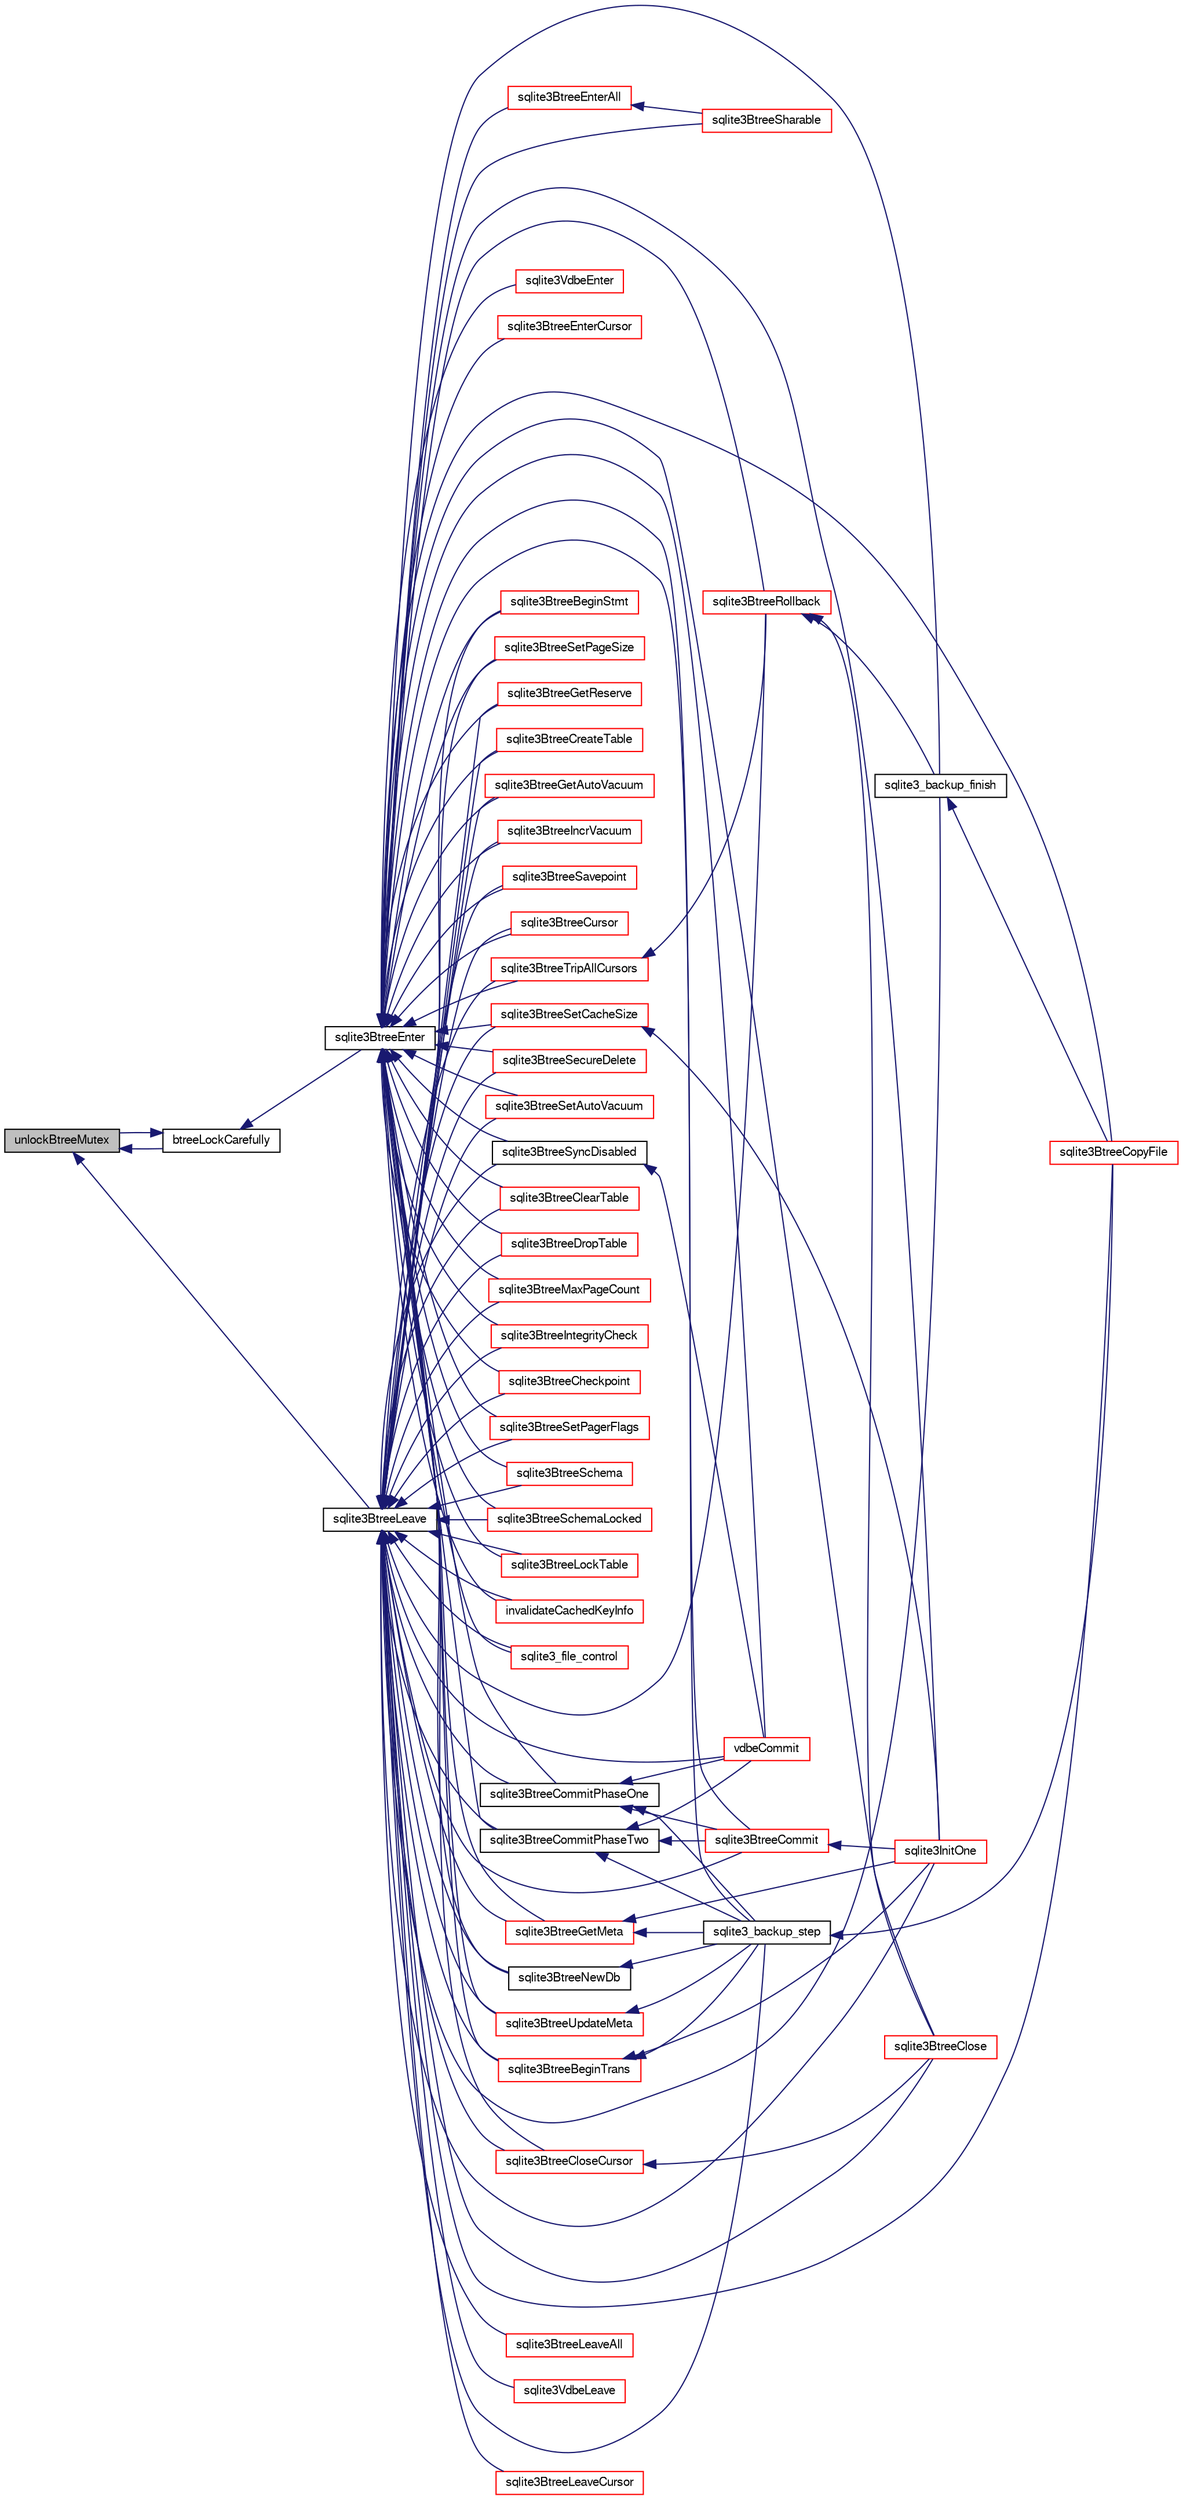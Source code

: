 digraph "unlockBtreeMutex"
{
  edge [fontname="FreeSans",fontsize="10",labelfontname="FreeSans",labelfontsize="10"];
  node [fontname="FreeSans",fontsize="10",shape=record];
  rankdir="LR";
  Node851194 [label="unlockBtreeMutex",height=0.2,width=0.4,color="black", fillcolor="grey75", style="filled", fontcolor="black"];
  Node851194 -> Node851195 [dir="back",color="midnightblue",fontsize="10",style="solid",fontname="FreeSans"];
  Node851195 [label="btreeLockCarefully",height=0.2,width=0.4,color="black", fillcolor="white", style="filled",URL="$sqlite3_8c.html#a796746b1c1e4d6926960636bd74c79d7"];
  Node851195 -> Node851194 [dir="back",color="midnightblue",fontsize="10",style="solid",fontname="FreeSans"];
  Node851195 -> Node851196 [dir="back",color="midnightblue",fontsize="10",style="solid",fontname="FreeSans"];
  Node851196 [label="sqlite3BtreeEnter",height=0.2,width=0.4,color="black", fillcolor="white", style="filled",URL="$sqlite3_8c.html#afa05d700ca373993fe6b0525b867feff"];
  Node851196 -> Node851197 [dir="back",color="midnightblue",fontsize="10",style="solid",fontname="FreeSans"];
  Node851197 [label="sqlite3BtreeEnterCursor",height=0.2,width=0.4,color="red", fillcolor="white", style="filled",URL="$sqlite3_8c.html#ac6ec0c93b556b4be3fdc81b925943256"];
  Node851196 -> Node851201 [dir="back",color="midnightblue",fontsize="10",style="solid",fontname="FreeSans"];
  Node851201 [label="sqlite3BtreeEnterAll",height=0.2,width=0.4,color="red", fillcolor="white", style="filled",URL="$sqlite3_8c.html#a7e8c5e623a61d322d3622c3e6202d735"];
  Node851201 -> Node851203 [dir="back",color="midnightblue",fontsize="10",style="solid",fontname="FreeSans"];
  Node851203 [label="sqlite3BtreeSharable",height=0.2,width=0.4,color="red", fillcolor="white", style="filled",URL="$sqlite3_8c.html#a5b815bbd21dfdfd027b08cf35afa94f6"];
  Node851196 -> Node851203 [dir="back",color="midnightblue",fontsize="10",style="solid",fontname="FreeSans"];
  Node851196 -> Node851469 [dir="back",color="midnightblue",fontsize="10",style="solid",fontname="FreeSans"];
  Node851469 [label="sqlite3BtreeClose",height=0.2,width=0.4,color="red", fillcolor="white", style="filled",URL="$sqlite3_8c.html#a729b65009b66a99200496b09c124df01"];
  Node851196 -> Node851474 [dir="back",color="midnightblue",fontsize="10",style="solid",fontname="FreeSans"];
  Node851474 [label="sqlite3BtreeSetCacheSize",height=0.2,width=0.4,color="red", fillcolor="white", style="filled",URL="$sqlite3_8c.html#ac64a997f50ee2fe50f1d2d87aef61364"];
  Node851474 -> Node851257 [dir="back",color="midnightblue",fontsize="10",style="solid",fontname="FreeSans"];
  Node851257 [label="sqlite3InitOne",height=0.2,width=0.4,color="red", fillcolor="white", style="filled",URL="$sqlite3_8c.html#ac4318b25df65269906b0379251fe9b85"];
  Node851196 -> Node851475 [dir="back",color="midnightblue",fontsize="10",style="solid",fontname="FreeSans"];
  Node851475 [label="sqlite3BtreeSetPagerFlags",height=0.2,width=0.4,color="red", fillcolor="white", style="filled",URL="$sqlite3_8c.html#ae7501dffaa3b3fcd63da529a903d8295"];
  Node851196 -> Node851477 [dir="back",color="midnightblue",fontsize="10",style="solid",fontname="FreeSans"];
  Node851477 [label="sqlite3BtreeSyncDisabled",height=0.2,width=0.4,color="black", fillcolor="white", style="filled",URL="$sqlite3_8c.html#acb2e823a141349454a5f978e291820b3"];
  Node851477 -> Node851478 [dir="back",color="midnightblue",fontsize="10",style="solid",fontname="FreeSans"];
  Node851478 [label="vdbeCommit",height=0.2,width=0.4,color="red", fillcolor="white", style="filled",URL="$sqlite3_8c.html#a5d7f1e0625451b987728f600cfe1b92d"];
  Node851196 -> Node851479 [dir="back",color="midnightblue",fontsize="10",style="solid",fontname="FreeSans"];
  Node851479 [label="sqlite3BtreeSetPageSize",height=0.2,width=0.4,color="red", fillcolor="white", style="filled",URL="$sqlite3_8c.html#ad9c65e8377c831a80e0ac1f108c43f3e"];
  Node851196 -> Node851487 [dir="back",color="midnightblue",fontsize="10",style="solid",fontname="FreeSans"];
  Node851487 [label="sqlite3BtreeGetReserve",height=0.2,width=0.4,color="red", fillcolor="white", style="filled",URL="$sqlite3_8c.html#a68011b8563328468149157a52e70e984"];
  Node851196 -> Node851602 [dir="back",color="midnightblue",fontsize="10",style="solid",fontname="FreeSans"];
  Node851602 [label="sqlite3BtreeMaxPageCount",height=0.2,width=0.4,color="red", fillcolor="white", style="filled",URL="$sqlite3_8c.html#a04e69e5ca8c3f4a275729bb4067fc8f1"];
  Node851196 -> Node851603 [dir="back",color="midnightblue",fontsize="10",style="solid",fontname="FreeSans"];
  Node851603 [label="sqlite3BtreeSecureDelete",height=0.2,width=0.4,color="red", fillcolor="white", style="filled",URL="$sqlite3_8c.html#a0ba475c4ebefd8b4efae643a5fdec364"];
  Node851196 -> Node851604 [dir="back",color="midnightblue",fontsize="10",style="solid",fontname="FreeSans"];
  Node851604 [label="sqlite3BtreeSetAutoVacuum",height=0.2,width=0.4,color="red", fillcolor="white", style="filled",URL="$sqlite3_8c.html#a6cb08515ad39617bc044a4aa96941214"];
  Node851196 -> Node851605 [dir="back",color="midnightblue",fontsize="10",style="solid",fontname="FreeSans"];
  Node851605 [label="sqlite3BtreeGetAutoVacuum",height=0.2,width=0.4,color="red", fillcolor="white", style="filled",URL="$sqlite3_8c.html#ac309964abd264c81f359eb521dbe7592"];
  Node851196 -> Node851587 [dir="back",color="midnightblue",fontsize="10",style="solid",fontname="FreeSans"];
  Node851587 [label="sqlite3BtreeNewDb",height=0.2,width=0.4,color="black", fillcolor="white", style="filled",URL="$sqlite3_8c.html#a08d2026f82b067753a698376c12c0324"];
  Node851587 -> Node851229 [dir="back",color="midnightblue",fontsize="10",style="solid",fontname="FreeSans"];
  Node851229 [label="sqlite3_backup_step",height=0.2,width=0.4,color="black", fillcolor="white", style="filled",URL="$sqlite3_8h.html#a1699b75e98d082eebc465a9e64c35269"];
  Node851229 -> Node851230 [dir="back",color="midnightblue",fontsize="10",style="solid",fontname="FreeSans"];
  Node851230 [label="sqlite3BtreeCopyFile",height=0.2,width=0.4,color="red", fillcolor="white", style="filled",URL="$sqlite3_8c.html#a4d9e19a79f0d5c1dfcef0bd137ae83f9"];
  Node851196 -> Node851495 [dir="back",color="midnightblue",fontsize="10",style="solid",fontname="FreeSans"];
  Node851495 [label="sqlite3BtreeBeginTrans",height=0.2,width=0.4,color="red", fillcolor="white", style="filled",URL="$sqlite3_8c.html#a52d6706df15c67c22aa7d0e290c16bf5"];
  Node851495 -> Node851229 [dir="back",color="midnightblue",fontsize="10",style="solid",fontname="FreeSans"];
  Node851495 -> Node851257 [dir="back",color="midnightblue",fontsize="10",style="solid",fontname="FreeSans"];
  Node851196 -> Node851535 [dir="back",color="midnightblue",fontsize="10",style="solid",fontname="FreeSans"];
  Node851535 [label="sqlite3BtreeIncrVacuum",height=0.2,width=0.4,color="red", fillcolor="white", style="filled",URL="$sqlite3_8c.html#a0b4c98acfd785fc6d5dc5c3237030318"];
  Node851196 -> Node851537 [dir="back",color="midnightblue",fontsize="10",style="solid",fontname="FreeSans"];
  Node851537 [label="sqlite3BtreeCommitPhaseOne",height=0.2,width=0.4,color="black", fillcolor="white", style="filled",URL="$sqlite3_8c.html#ae266cba101e64ad99a166f237532e262"];
  Node851537 -> Node851538 [dir="back",color="midnightblue",fontsize="10",style="solid",fontname="FreeSans"];
  Node851538 [label="sqlite3BtreeCommit",height=0.2,width=0.4,color="red", fillcolor="white", style="filled",URL="$sqlite3_8c.html#a8e56ab314556935f9f73080147d26419"];
  Node851538 -> Node851257 [dir="back",color="midnightblue",fontsize="10",style="solid",fontname="FreeSans"];
  Node851537 -> Node851229 [dir="back",color="midnightblue",fontsize="10",style="solid",fontname="FreeSans"];
  Node851537 -> Node851478 [dir="back",color="midnightblue",fontsize="10",style="solid",fontname="FreeSans"];
  Node851196 -> Node851565 [dir="back",color="midnightblue",fontsize="10",style="solid",fontname="FreeSans"];
  Node851565 [label="sqlite3BtreeCommitPhaseTwo",height=0.2,width=0.4,color="black", fillcolor="white", style="filled",URL="$sqlite3_8c.html#a84764f43cb4ca50bcac1fc674e8d6dd9"];
  Node851565 -> Node851538 [dir="back",color="midnightblue",fontsize="10",style="solid",fontname="FreeSans"];
  Node851565 -> Node851229 [dir="back",color="midnightblue",fontsize="10",style="solid",fontname="FreeSans"];
  Node851565 -> Node851478 [dir="back",color="midnightblue",fontsize="10",style="solid",fontname="FreeSans"];
  Node851196 -> Node851538 [dir="back",color="midnightblue",fontsize="10",style="solid",fontname="FreeSans"];
  Node851196 -> Node851596 [dir="back",color="midnightblue",fontsize="10",style="solid",fontname="FreeSans"];
  Node851596 [label="sqlite3BtreeTripAllCursors",height=0.2,width=0.4,color="red", fillcolor="white", style="filled",URL="$sqlite3_8c.html#a7e94025b9bd56e9e9ccf148d1a0e1acf"];
  Node851596 -> Node851541 [dir="back",color="midnightblue",fontsize="10",style="solid",fontname="FreeSans"];
  Node851541 [label="sqlite3BtreeRollback",height=0.2,width=0.4,color="red", fillcolor="white", style="filled",URL="$sqlite3_8c.html#a317473acdafdd688385c8954f09de186"];
  Node851541 -> Node851469 [dir="back",color="midnightblue",fontsize="10",style="solid",fontname="FreeSans"];
  Node851541 -> Node851430 [dir="back",color="midnightblue",fontsize="10",style="solid",fontname="FreeSans"];
  Node851430 [label="sqlite3_backup_finish",height=0.2,width=0.4,color="black", fillcolor="white", style="filled",URL="$sqlite3_8h.html#a176857dd58d99be53b6d7305533e0048"];
  Node851430 -> Node851230 [dir="back",color="midnightblue",fontsize="10",style="solid",fontname="FreeSans"];
  Node851196 -> Node851541 [dir="back",color="midnightblue",fontsize="10",style="solid",fontname="FreeSans"];
  Node851196 -> Node851606 [dir="back",color="midnightblue",fontsize="10",style="solid",fontname="FreeSans"];
  Node851606 [label="sqlite3BtreeBeginStmt",height=0.2,width=0.4,color="red", fillcolor="white", style="filled",URL="$sqlite3_8c.html#ab0f7f15665a2d93234e9309410841b1d"];
  Node851196 -> Node851570 [dir="back",color="midnightblue",fontsize="10",style="solid",fontname="FreeSans"];
  Node851570 [label="sqlite3BtreeSavepoint",height=0.2,width=0.4,color="red", fillcolor="white", style="filled",URL="$sqlite3_8c.html#a4580edf7e5192abf64317a3931972115"];
  Node851196 -> Node851607 [dir="back",color="midnightblue",fontsize="10",style="solid",fontname="FreeSans"];
  Node851607 [label="sqlite3BtreeCursor",height=0.2,width=0.4,color="red", fillcolor="white", style="filled",URL="$sqlite3_8c.html#abd140657aba42c5f3ed6c7e17d99aa50"];
  Node851196 -> Node851595 [dir="back",color="midnightblue",fontsize="10",style="solid",fontname="FreeSans"];
  Node851595 [label="sqlite3BtreeCloseCursor",height=0.2,width=0.4,color="red", fillcolor="white", style="filled",URL="$sqlite3_8c.html#a7f494da0a512d247d690d6bc19397791"];
  Node851595 -> Node851469 [dir="back",color="midnightblue",fontsize="10",style="solid",fontname="FreeSans"];
  Node851196 -> Node851540 [dir="back",color="midnightblue",fontsize="10",style="solid",fontname="FreeSans"];
  Node851540 [label="sqlite3BtreeCreateTable",height=0.2,width=0.4,color="red", fillcolor="white", style="filled",URL="$sqlite3_8c.html#a1a9ef91a0faff12254ec3f58cade3291"];
  Node851196 -> Node851529 [dir="back",color="midnightblue",fontsize="10",style="solid",fontname="FreeSans"];
  Node851529 [label="sqlite3BtreeClearTable",height=0.2,width=0.4,color="red", fillcolor="white", style="filled",URL="$sqlite3_8c.html#ac2fcbee7dcc155d776ecf9d5151f3872"];
  Node851196 -> Node851532 [dir="back",color="midnightblue",fontsize="10",style="solid",fontname="FreeSans"];
  Node851532 [label="sqlite3BtreeDropTable",height=0.2,width=0.4,color="red", fillcolor="white", style="filled",URL="$sqlite3_8c.html#a7b9a218bc08d8acfc94b74ea5c47eaa8"];
  Node851196 -> Node851608 [dir="back",color="midnightblue",fontsize="10",style="solid",fontname="FreeSans"];
  Node851608 [label="sqlite3BtreeGetMeta",height=0.2,width=0.4,color="red", fillcolor="white", style="filled",URL="$sqlite3_8c.html#aa1124ad3e3ee4dada2aa96eebd4e9c9a"];
  Node851608 -> Node851229 [dir="back",color="midnightblue",fontsize="10",style="solid",fontname="FreeSans"];
  Node851608 -> Node851257 [dir="back",color="midnightblue",fontsize="10",style="solid",fontname="FreeSans"];
  Node851196 -> Node851589 [dir="back",color="midnightblue",fontsize="10",style="solid",fontname="FreeSans"];
  Node851589 [label="sqlite3BtreeUpdateMeta",height=0.2,width=0.4,color="red", fillcolor="white", style="filled",URL="$sqlite3_8c.html#a550ba529de456d619365377b5528641c"];
  Node851589 -> Node851229 [dir="back",color="midnightblue",fontsize="10",style="solid",fontname="FreeSans"];
  Node851196 -> Node851561 [dir="back",color="midnightblue",fontsize="10",style="solid",fontname="FreeSans"];
  Node851561 [label="sqlite3BtreeIntegrityCheck",height=0.2,width=0.4,color="red", fillcolor="white", style="filled",URL="$sqlite3_8c.html#aa00011902d9e5ba26452d147c43fa1d8"];
  Node851196 -> Node851609 [dir="back",color="midnightblue",fontsize="10",style="solid",fontname="FreeSans"];
  Node851609 [label="sqlite3BtreeCheckpoint",height=0.2,width=0.4,color="red", fillcolor="white", style="filled",URL="$sqlite3_8c.html#a7aa6f5fb12dca5d734397768e90ae119"];
  Node851196 -> Node851615 [dir="back",color="midnightblue",fontsize="10",style="solid",fontname="FreeSans"];
  Node851615 [label="sqlite3BtreeSchema",height=0.2,width=0.4,color="red", fillcolor="white", style="filled",URL="$sqlite3_8c.html#af5345180c083a3a4b3d5ebb11986ea4a"];
  Node851196 -> Node851616 [dir="back",color="midnightblue",fontsize="10",style="solid",fontname="FreeSans"];
  Node851616 [label="sqlite3BtreeSchemaLocked",height=0.2,width=0.4,color="red", fillcolor="white", style="filled",URL="$sqlite3_8c.html#a46e6aacc6b039bae84b1d1a86ce9000c"];
  Node851196 -> Node851617 [dir="back",color="midnightblue",fontsize="10",style="solid",fontname="FreeSans"];
  Node851617 [label="sqlite3BtreeLockTable",height=0.2,width=0.4,color="red", fillcolor="white", style="filled",URL="$sqlite3_8c.html#a36a6186d6acb1402c1f843528603596d"];
  Node851196 -> Node851229 [dir="back",color="midnightblue",fontsize="10",style="solid",fontname="FreeSans"];
  Node851196 -> Node851430 [dir="back",color="midnightblue",fontsize="10",style="solid",fontname="FreeSans"];
  Node851196 -> Node851230 [dir="back",color="midnightblue",fontsize="10",style="solid",fontname="FreeSans"];
  Node851196 -> Node851618 [dir="back",color="midnightblue",fontsize="10",style="solid",fontname="FreeSans"];
  Node851618 [label="sqlite3VdbeEnter",height=0.2,width=0.4,color="red", fillcolor="white", style="filled",URL="$sqlite3_8c.html#a9e2be2ea94b096630913241be7a7c99f"];
  Node851196 -> Node851478 [dir="back",color="midnightblue",fontsize="10",style="solid",fontname="FreeSans"];
  Node851196 -> Node851257 [dir="back",color="midnightblue",fontsize="10",style="solid",fontname="FreeSans"];
  Node851196 -> Node851619 [dir="back",color="midnightblue",fontsize="10",style="solid",fontname="FreeSans"];
  Node851619 [label="invalidateCachedKeyInfo",height=0.2,width=0.4,color="red", fillcolor="white", style="filled",URL="$sqlite3_8c.html#aa51ec313a2008d71a008b181efabff79"];
  Node851196 -> Node851624 [dir="back",color="midnightblue",fontsize="10",style="solid",fontname="FreeSans"];
  Node851624 [label="sqlite3_file_control",height=0.2,width=0.4,color="red", fillcolor="white", style="filled",URL="$sqlite3_8h.html#a33ffb71cb1ea1f7c5f0564166c7d6c08"];
  Node851194 -> Node851625 [dir="back",color="midnightblue",fontsize="10",style="solid",fontname="FreeSans"];
  Node851625 [label="sqlite3BtreeLeave",height=0.2,width=0.4,color="black", fillcolor="white", style="filled",URL="$sqlite3_8c.html#a460e4f89d1aeef4b4d334cfe8165da89"];
  Node851625 -> Node851626 [dir="back",color="midnightblue",fontsize="10",style="solid",fontname="FreeSans"];
  Node851626 [label="sqlite3BtreeLeaveCursor",height=0.2,width=0.4,color="red", fillcolor="white", style="filled",URL="$sqlite3_8c.html#ac03e1186b08d50909efc3f2c79955f7f"];
  Node851625 -> Node851627 [dir="back",color="midnightblue",fontsize="10",style="solid",fontname="FreeSans"];
  Node851627 [label="sqlite3BtreeLeaveAll",height=0.2,width=0.4,color="red", fillcolor="white", style="filled",URL="$sqlite3_8c.html#a282e5f429eee8e0aebc7d18068ebccd2"];
  Node851625 -> Node851469 [dir="back",color="midnightblue",fontsize="10",style="solid",fontname="FreeSans"];
  Node851625 -> Node851474 [dir="back",color="midnightblue",fontsize="10",style="solid",fontname="FreeSans"];
  Node851625 -> Node851475 [dir="back",color="midnightblue",fontsize="10",style="solid",fontname="FreeSans"];
  Node851625 -> Node851477 [dir="back",color="midnightblue",fontsize="10",style="solid",fontname="FreeSans"];
  Node851625 -> Node851479 [dir="back",color="midnightblue",fontsize="10",style="solid",fontname="FreeSans"];
  Node851625 -> Node851487 [dir="back",color="midnightblue",fontsize="10",style="solid",fontname="FreeSans"];
  Node851625 -> Node851602 [dir="back",color="midnightblue",fontsize="10",style="solid",fontname="FreeSans"];
  Node851625 -> Node851603 [dir="back",color="midnightblue",fontsize="10",style="solid",fontname="FreeSans"];
  Node851625 -> Node851604 [dir="back",color="midnightblue",fontsize="10",style="solid",fontname="FreeSans"];
  Node851625 -> Node851605 [dir="back",color="midnightblue",fontsize="10",style="solid",fontname="FreeSans"];
  Node851625 -> Node851587 [dir="back",color="midnightblue",fontsize="10",style="solid",fontname="FreeSans"];
  Node851625 -> Node851495 [dir="back",color="midnightblue",fontsize="10",style="solid",fontname="FreeSans"];
  Node851625 -> Node851535 [dir="back",color="midnightblue",fontsize="10",style="solid",fontname="FreeSans"];
  Node851625 -> Node851537 [dir="back",color="midnightblue",fontsize="10",style="solid",fontname="FreeSans"];
  Node851625 -> Node851565 [dir="back",color="midnightblue",fontsize="10",style="solid",fontname="FreeSans"];
  Node851625 -> Node851538 [dir="back",color="midnightblue",fontsize="10",style="solid",fontname="FreeSans"];
  Node851625 -> Node851596 [dir="back",color="midnightblue",fontsize="10",style="solid",fontname="FreeSans"];
  Node851625 -> Node851541 [dir="back",color="midnightblue",fontsize="10",style="solid",fontname="FreeSans"];
  Node851625 -> Node851606 [dir="back",color="midnightblue",fontsize="10",style="solid",fontname="FreeSans"];
  Node851625 -> Node851570 [dir="back",color="midnightblue",fontsize="10",style="solid",fontname="FreeSans"];
  Node851625 -> Node851607 [dir="back",color="midnightblue",fontsize="10",style="solid",fontname="FreeSans"];
  Node851625 -> Node851595 [dir="back",color="midnightblue",fontsize="10",style="solid",fontname="FreeSans"];
  Node851625 -> Node851540 [dir="back",color="midnightblue",fontsize="10",style="solid",fontname="FreeSans"];
  Node851625 -> Node851529 [dir="back",color="midnightblue",fontsize="10",style="solid",fontname="FreeSans"];
  Node851625 -> Node851532 [dir="back",color="midnightblue",fontsize="10",style="solid",fontname="FreeSans"];
  Node851625 -> Node851608 [dir="back",color="midnightblue",fontsize="10",style="solid",fontname="FreeSans"];
  Node851625 -> Node851589 [dir="back",color="midnightblue",fontsize="10",style="solid",fontname="FreeSans"];
  Node851625 -> Node851561 [dir="back",color="midnightblue",fontsize="10",style="solid",fontname="FreeSans"];
  Node851625 -> Node851609 [dir="back",color="midnightblue",fontsize="10",style="solid",fontname="FreeSans"];
  Node851625 -> Node851615 [dir="back",color="midnightblue",fontsize="10",style="solid",fontname="FreeSans"];
  Node851625 -> Node851616 [dir="back",color="midnightblue",fontsize="10",style="solid",fontname="FreeSans"];
  Node851625 -> Node851617 [dir="back",color="midnightblue",fontsize="10",style="solid",fontname="FreeSans"];
  Node851625 -> Node851229 [dir="back",color="midnightblue",fontsize="10",style="solid",fontname="FreeSans"];
  Node851625 -> Node851430 [dir="back",color="midnightblue",fontsize="10",style="solid",fontname="FreeSans"];
  Node851625 -> Node851230 [dir="back",color="midnightblue",fontsize="10",style="solid",fontname="FreeSans"];
  Node851625 -> Node851628 [dir="back",color="midnightblue",fontsize="10",style="solid",fontname="FreeSans"];
  Node851628 [label="sqlite3VdbeLeave",height=0.2,width=0.4,color="red", fillcolor="white", style="filled",URL="$sqlite3_8c.html#acb859cd67daac2af35cabdb7b5b706f5"];
  Node851625 -> Node851478 [dir="back",color="midnightblue",fontsize="10",style="solid",fontname="FreeSans"];
  Node851625 -> Node851257 [dir="back",color="midnightblue",fontsize="10",style="solid",fontname="FreeSans"];
  Node851625 -> Node851619 [dir="back",color="midnightblue",fontsize="10",style="solid",fontname="FreeSans"];
  Node851625 -> Node851624 [dir="back",color="midnightblue",fontsize="10",style="solid",fontname="FreeSans"];
}
